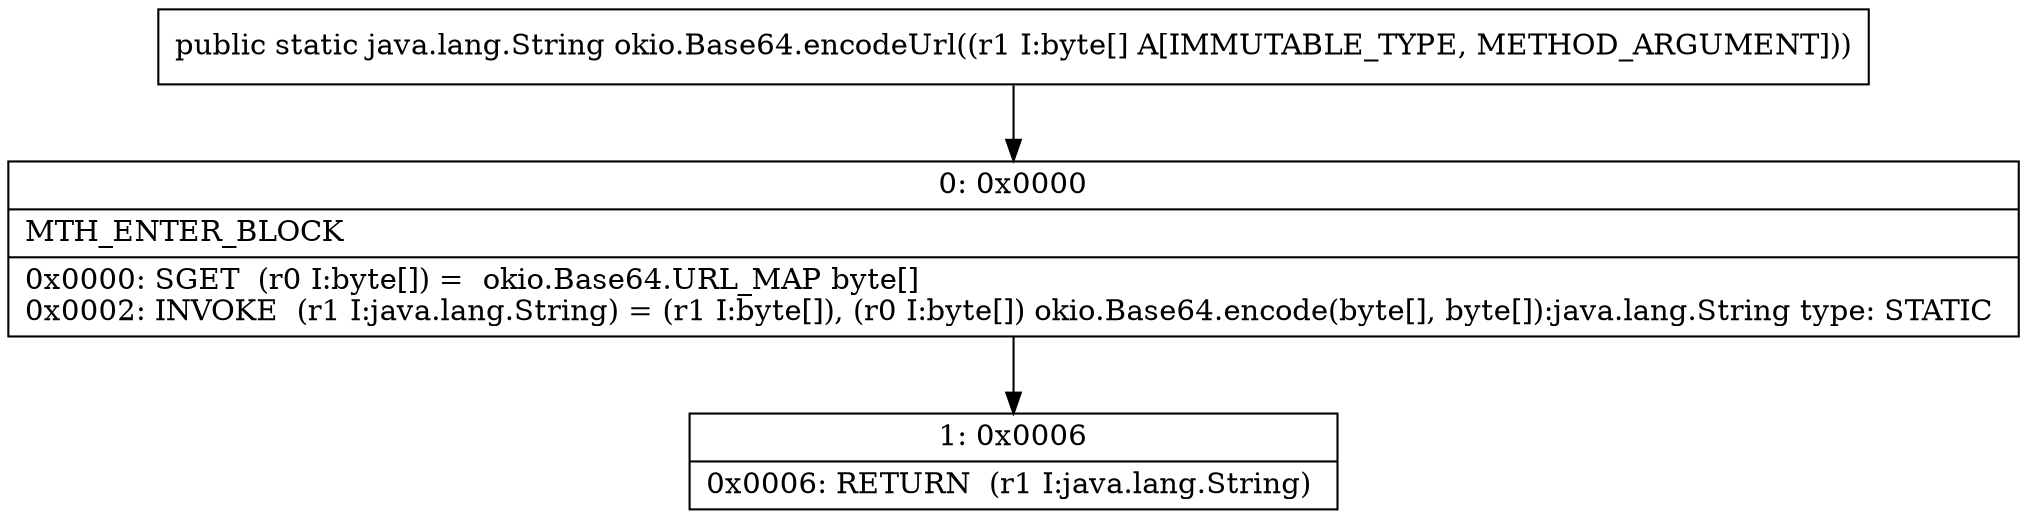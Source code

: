 digraph "CFG forokio.Base64.encodeUrl([B)Ljava\/lang\/String;" {
Node_0 [shape=record,label="{0\:\ 0x0000|MTH_ENTER_BLOCK\l|0x0000: SGET  (r0 I:byte[]) =  okio.Base64.URL_MAP byte[] \l0x0002: INVOKE  (r1 I:java.lang.String) = (r1 I:byte[]), (r0 I:byte[]) okio.Base64.encode(byte[], byte[]):java.lang.String type: STATIC \l}"];
Node_1 [shape=record,label="{1\:\ 0x0006|0x0006: RETURN  (r1 I:java.lang.String) \l}"];
MethodNode[shape=record,label="{public static java.lang.String okio.Base64.encodeUrl((r1 I:byte[] A[IMMUTABLE_TYPE, METHOD_ARGUMENT])) }"];
MethodNode -> Node_0;
Node_0 -> Node_1;
}

